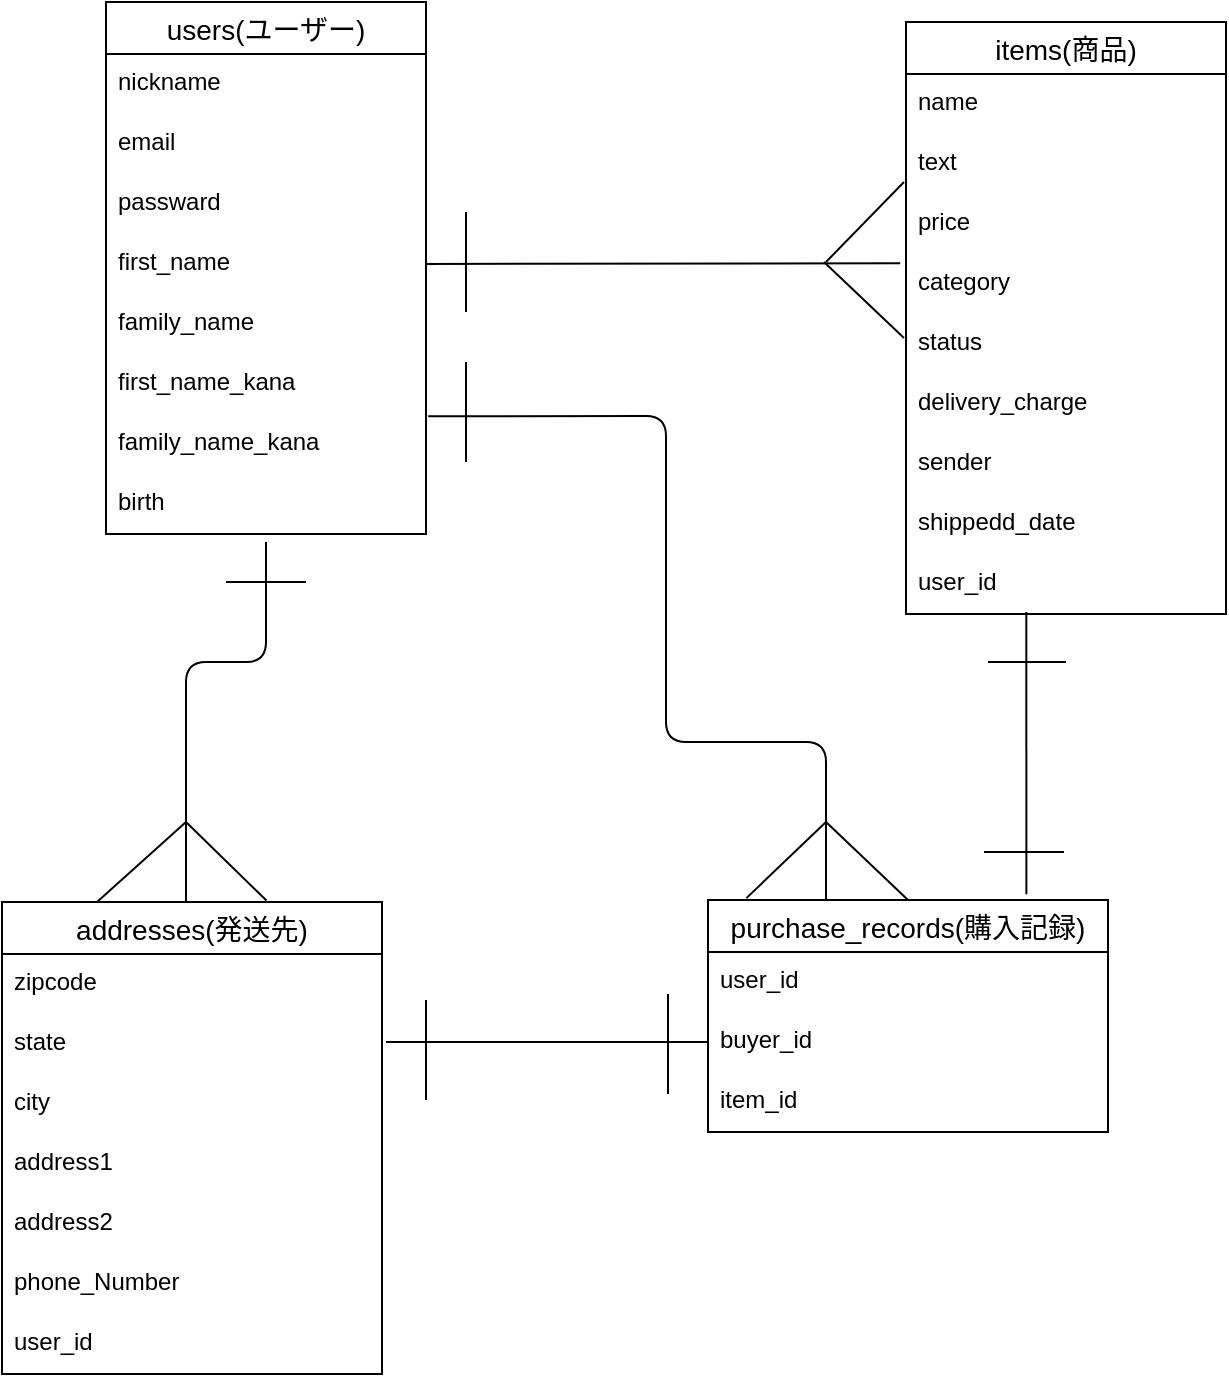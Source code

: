 <mxfile>
    <diagram id="jJw5eZOsFcQYnKg0Algt" name="ページ1">
        <mxGraphModel dx="1001" dy="743" grid="1" gridSize="10" guides="1" tooltips="1" connect="1" arrows="1" fold="1" page="1" pageScale="1" pageWidth="827" pageHeight="1169" math="0" shadow="0">
            <root>
                <mxCell id="0"/>
                <mxCell id="1" parent="0"/>
                <mxCell id="274" value="users(ユーザー)" style="swimlane;fontStyle=0;childLayout=stackLayout;horizontal=1;startSize=26;horizontalStack=0;resizeParent=1;resizeParentMax=0;resizeLast=0;collapsible=1;marginBottom=0;align=center;fontSize=14;strokeColor=default;html=0;" vertex="1" parent="1">
                    <mxGeometry x="160" y="230" width="160" height="266" as="geometry"/>
                </mxCell>
                <mxCell id="275" value="nickname" style="text;strokeColor=none;fillColor=none;spacingLeft=4;spacingRight=4;overflow=hidden;rotatable=0;points=[[0,0.5],[1,0.5]];portConstraint=eastwest;fontSize=12;html=0;" vertex="1" parent="274">
                    <mxGeometry y="26" width="160" height="30" as="geometry"/>
                </mxCell>
                <mxCell id="276" value="email" style="text;strokeColor=none;fillColor=none;spacingLeft=4;spacingRight=4;overflow=hidden;rotatable=0;points=[[0,0.5],[1,0.5]];portConstraint=eastwest;fontSize=12;html=0;" vertex="1" parent="274">
                    <mxGeometry y="56" width="160" height="30" as="geometry"/>
                </mxCell>
                <mxCell id="299" value="passward" style="text;strokeColor=none;fillColor=none;spacingLeft=4;spacingRight=4;overflow=hidden;rotatable=0;points=[[0,0.5],[1,0.5]];portConstraint=eastwest;fontSize=12;html=0;" vertex="1" parent="274">
                    <mxGeometry y="86" width="160" height="30" as="geometry"/>
                </mxCell>
                <mxCell id="297" value="first_name" style="text;strokeColor=none;fillColor=none;spacingLeft=4;spacingRight=4;overflow=hidden;rotatable=0;points=[[0,0.5],[1,0.5]];portConstraint=eastwest;fontSize=12;html=0;" vertex="1" parent="274">
                    <mxGeometry y="116" width="160" height="30" as="geometry"/>
                </mxCell>
                <mxCell id="296" value="family_name" style="text;strokeColor=none;fillColor=none;spacingLeft=4;spacingRight=4;overflow=hidden;rotatable=0;points=[[0,0.5],[1,0.5]];portConstraint=eastwest;fontSize=12;html=0;" vertex="1" parent="274">
                    <mxGeometry y="146" width="160" height="30" as="geometry"/>
                </mxCell>
                <mxCell id="295" value="first_name_kana" style="text;strokeColor=none;fillColor=none;spacingLeft=4;spacingRight=4;overflow=hidden;rotatable=0;points=[[0,0.5],[1,0.5]];portConstraint=eastwest;fontSize=12;html=0;" vertex="1" parent="274">
                    <mxGeometry y="176" width="160" height="30" as="geometry"/>
                </mxCell>
                <mxCell id="300" value="family_name_kana" style="text;strokeColor=none;fillColor=none;spacingLeft=4;spacingRight=4;overflow=hidden;rotatable=0;points=[[0,0.5],[1,0.5]];portConstraint=eastwest;fontSize=12;html=0;" vertex="1" parent="274">
                    <mxGeometry y="206" width="160" height="30" as="geometry"/>
                </mxCell>
                <mxCell id="301" value="birth" style="text;strokeColor=none;fillColor=none;spacingLeft=4;spacingRight=4;overflow=hidden;rotatable=0;points=[[0,0.5],[1,0.5]];portConstraint=eastwest;fontSize=12;html=0;" vertex="1" parent="274">
                    <mxGeometry y="236" width="160" height="30" as="geometry"/>
                </mxCell>
                <mxCell id="278" value="items(商品)" style="swimlane;fontStyle=0;childLayout=stackLayout;horizontal=1;startSize=26;horizontalStack=0;resizeParent=1;resizeParentMax=0;resizeLast=0;collapsible=1;marginBottom=0;align=center;fontSize=14;strokeColor=default;html=0;" vertex="1" parent="1">
                    <mxGeometry x="560" y="240" width="160" height="296" as="geometry"/>
                </mxCell>
                <mxCell id="279" value="name" style="text;strokeColor=none;fillColor=none;spacingLeft=4;spacingRight=4;overflow=hidden;rotatable=0;points=[[0,0.5],[1,0.5]];portConstraint=eastwest;fontSize=12;html=0;" vertex="1" parent="278">
                    <mxGeometry y="26" width="160" height="30" as="geometry"/>
                </mxCell>
                <mxCell id="280" value="text" style="text;strokeColor=none;fillColor=none;spacingLeft=4;spacingRight=4;overflow=hidden;rotatable=0;points=[[0,0.5],[1,0.5]];portConstraint=eastwest;fontSize=12;html=0;" vertex="1" parent="278">
                    <mxGeometry y="56" width="160" height="30" as="geometry"/>
                </mxCell>
                <mxCell id="346" value="price" style="text;strokeColor=none;fillColor=none;spacingLeft=4;spacingRight=4;overflow=hidden;rotatable=0;points=[[0,0.5],[1,0.5]];portConstraint=eastwest;fontSize=12;html=0;" vertex="1" parent="278">
                    <mxGeometry y="86" width="160" height="30" as="geometry"/>
                </mxCell>
                <mxCell id="306" value="category" style="text;strokeColor=none;fillColor=none;spacingLeft=4;spacingRight=4;overflow=hidden;rotatable=0;points=[[0,0.5],[1,0.5]];portConstraint=eastwest;fontSize=12;html=0;" vertex="1" parent="278">
                    <mxGeometry y="116" width="160" height="30" as="geometry"/>
                </mxCell>
                <mxCell id="305" value="status" style="text;strokeColor=none;fillColor=none;spacingLeft=4;spacingRight=4;overflow=hidden;rotatable=0;points=[[0,0.5],[1,0.5]];portConstraint=eastwest;fontSize=12;html=0;" vertex="1" parent="278">
                    <mxGeometry y="146" width="160" height="30" as="geometry"/>
                </mxCell>
                <mxCell id="304" value="delivery_charge" style="text;strokeColor=none;fillColor=none;spacingLeft=4;spacingRight=4;overflow=hidden;rotatable=0;points=[[0,0.5],[1,0.5]];portConstraint=eastwest;fontSize=12;html=0;" vertex="1" parent="278">
                    <mxGeometry y="176" width="160" height="30" as="geometry"/>
                </mxCell>
                <mxCell id="303" value="sender" style="text;strokeColor=none;fillColor=none;spacingLeft=4;spacingRight=4;overflow=hidden;rotatable=0;points=[[0,0.5],[1,0.5]];portConstraint=eastwest;fontSize=12;html=0;" vertex="1" parent="278">
                    <mxGeometry y="206" width="160" height="30" as="geometry"/>
                </mxCell>
                <mxCell id="302" value="shippedd_date" style="text;strokeColor=none;fillColor=none;spacingLeft=4;spacingRight=4;overflow=hidden;rotatable=0;points=[[0,0.5],[1,0.5]];portConstraint=eastwest;fontSize=12;html=0;" vertex="1" parent="278">
                    <mxGeometry y="236" width="160" height="30" as="geometry"/>
                </mxCell>
                <mxCell id="307" value="user_id" style="text;strokeColor=none;fillColor=none;spacingLeft=4;spacingRight=4;overflow=hidden;rotatable=0;points=[[0,0.5],[1,0.5]];portConstraint=eastwest;fontSize=12;html=0;" vertex="1" parent="278">
                    <mxGeometry y="266" width="160" height="30" as="geometry"/>
                </mxCell>
                <mxCell id="282" value="purchase_records(購入記録)" style="swimlane;fontStyle=0;childLayout=stackLayout;horizontal=1;startSize=26;horizontalStack=0;resizeParent=1;resizeParentMax=0;resizeLast=0;collapsible=1;marginBottom=0;align=center;fontSize=14;strokeColor=default;html=0;" vertex="1" parent="1">
                    <mxGeometry x="461" y="679" width="200" height="116" as="geometry"/>
                </mxCell>
                <mxCell id="283" value="user_id" style="text;strokeColor=none;fillColor=none;spacingLeft=4;spacingRight=4;overflow=hidden;rotatable=0;points=[[0,0.5],[1,0.5]];portConstraint=eastwest;fontSize=12;html=0;" vertex="1" parent="282">
                    <mxGeometry y="26" width="200" height="30" as="geometry"/>
                </mxCell>
                <mxCell id="284" value="buyer_id" style="text;strokeColor=none;fillColor=none;spacingLeft=4;spacingRight=4;overflow=hidden;rotatable=0;points=[[0,0.5],[1,0.5]];portConstraint=eastwest;fontSize=12;html=0;" vertex="1" parent="282">
                    <mxGeometry y="56" width="200" height="30" as="geometry"/>
                </mxCell>
                <mxCell id="311" value="item_id" style="text;strokeColor=none;fillColor=none;spacingLeft=4;spacingRight=4;overflow=hidden;rotatable=0;points=[[0,0.5],[1,0.5]];portConstraint=eastwest;fontSize=12;html=0;" vertex="1" parent="282">
                    <mxGeometry y="86" width="200" height="30" as="geometry"/>
                </mxCell>
                <mxCell id="290" value="addresses(発送先)" style="swimlane;fontStyle=0;childLayout=stackLayout;horizontal=1;startSize=26;horizontalStack=0;resizeParent=1;resizeParentMax=0;resizeLast=0;collapsible=1;marginBottom=0;align=center;fontSize=14;strokeColor=default;html=0;" vertex="1" parent="1">
                    <mxGeometry x="108" y="680" width="190" height="236" as="geometry"/>
                </mxCell>
                <mxCell id="291" value="zipcode" style="text;strokeColor=none;fillColor=none;spacingLeft=4;spacingRight=4;overflow=hidden;rotatable=0;points=[[0,0.5],[1,0.5]];portConstraint=eastwest;fontSize=12;html=0;" vertex="1" parent="290">
                    <mxGeometry y="26" width="190" height="30" as="geometry"/>
                </mxCell>
                <mxCell id="292" value="state" style="text;strokeColor=none;fillColor=none;spacingLeft=4;spacingRight=4;overflow=hidden;rotatable=0;points=[[0,0.5],[1,0.5]];portConstraint=eastwest;fontSize=12;html=0;" vertex="1" parent="290">
                    <mxGeometry y="56" width="190" height="30" as="geometry"/>
                </mxCell>
                <mxCell id="293" value="city" style="text;strokeColor=none;fillColor=none;spacingLeft=4;spacingRight=4;overflow=hidden;rotatable=0;points=[[0,0.5],[1,0.5]];portConstraint=eastwest;fontSize=12;html=0;" vertex="1" parent="290">
                    <mxGeometry y="86" width="190" height="30" as="geometry"/>
                </mxCell>
                <mxCell id="315" value="address1" style="text;strokeColor=none;fillColor=none;spacingLeft=4;spacingRight=4;overflow=hidden;rotatable=0;points=[[0,0.5],[1,0.5]];portConstraint=eastwest;fontSize=12;html=0;" vertex="1" parent="290">
                    <mxGeometry y="116" width="190" height="30" as="geometry"/>
                </mxCell>
                <mxCell id="312" value="address2" style="text;strokeColor=none;fillColor=none;spacingLeft=4;spacingRight=4;overflow=hidden;rotatable=0;points=[[0,0.5],[1,0.5]];portConstraint=eastwest;fontSize=12;html=0;" vertex="1" parent="290">
                    <mxGeometry y="146" width="190" height="30" as="geometry"/>
                </mxCell>
                <mxCell id="313" value="phone_Number" style="text;strokeColor=none;fillColor=none;spacingLeft=4;spacingRight=4;overflow=hidden;rotatable=0;points=[[0,0.5],[1,0.5]];portConstraint=eastwest;fontSize=12;html=0;" vertex="1" parent="290">
                    <mxGeometry y="176" width="190" height="30" as="geometry"/>
                </mxCell>
                <mxCell id="342" value="user_id" style="text;strokeColor=none;fillColor=none;spacingLeft=4;spacingRight=4;overflow=hidden;rotatable=0;points=[[0,0.5],[1,0.5]];portConstraint=eastwest;fontSize=12;html=0;" vertex="1" parent="290">
                    <mxGeometry y="206" width="190" height="30" as="geometry"/>
                </mxCell>
                <mxCell id="322" value="" style="endArrow=none;html=1;" edge="1" parent="1">
                    <mxGeometry width="50" height="50" relative="1" as="geometry">
                        <mxPoint x="340" y="385" as="sourcePoint"/>
                        <mxPoint x="340" y="335" as="targetPoint"/>
                        <Array as="points"/>
                    </mxGeometry>
                </mxCell>
                <mxCell id="324" value="" style="endArrow=none;html=1;" edge="1" parent="1">
                    <mxGeometry width="50" height="50" relative="1" as="geometry">
                        <mxPoint x="520" y="360" as="sourcePoint"/>
                        <mxPoint x="559" y="320" as="targetPoint"/>
                    </mxGeometry>
                </mxCell>
                <mxCell id="327" value="" style="endArrow=none;html=1;exitX=0;exitY=0.5;exitDx=0;exitDy=0;" edge="1" parent="1">
                    <mxGeometry width="50" height="50" relative="1" as="geometry">
                        <mxPoint x="559" y="398" as="sourcePoint"/>
                        <mxPoint x="519" y="360" as="targetPoint"/>
                    </mxGeometry>
                </mxCell>
                <mxCell id="328" value="" style="endArrow=none;html=1;exitX=1;exitY=0.5;exitDx=0;exitDy=0;entryX=-0.018;entryY=0.153;entryDx=0;entryDy=0;entryPerimeter=0;" edge="1" parent="1" source="297" target="306">
                    <mxGeometry width="50" height="50" relative="1" as="geometry">
                        <mxPoint x="410" y="510" as="sourcePoint"/>
                        <mxPoint x="460" y="460" as="targetPoint"/>
                    </mxGeometry>
                </mxCell>
                <mxCell id="329" value="" style="endArrow=none;html=1;" edge="1" parent="1">
                    <mxGeometry width="50" height="50" relative="1" as="geometry">
                        <mxPoint x="200" y="680" as="sourcePoint"/>
                        <mxPoint x="240" y="500" as="targetPoint"/>
                        <Array as="points">
                            <mxPoint x="200" y="560"/>
                            <mxPoint x="240" y="560"/>
                        </Array>
                    </mxGeometry>
                </mxCell>
                <mxCell id="330" value="" style="endArrow=none;html=1;" edge="1" parent="1">
                    <mxGeometry width="50" height="50" relative="1" as="geometry">
                        <mxPoint x="220" y="520" as="sourcePoint"/>
                        <mxPoint x="260" y="520" as="targetPoint"/>
                        <Array as="points"/>
                    </mxGeometry>
                </mxCell>
                <mxCell id="331" value="" style="endArrow=none;html=1;entryX=0.25;entryY=0;entryDx=0;entryDy=0;" edge="1" parent="1" target="290">
                    <mxGeometry width="50" height="50" relative="1" as="geometry">
                        <mxPoint x="200" y="640" as="sourcePoint"/>
                        <mxPoint x="170" y="670" as="targetPoint"/>
                        <Array as="points"/>
                    </mxGeometry>
                </mxCell>
                <mxCell id="332" value="" style="endArrow=none;html=1;entryX=0.696;entryY=-0.003;entryDx=0;entryDy=0;entryPerimeter=0;" edge="1" parent="1" target="290">
                    <mxGeometry width="50" height="50" relative="1" as="geometry">
                        <mxPoint x="200" y="640" as="sourcePoint"/>
                        <mxPoint x="170.18" y="690.236" as="targetPoint"/>
                        <Array as="points"/>
                    </mxGeometry>
                </mxCell>
                <mxCell id="333" value="" style="endArrow=none;html=1;exitX=1.007;exitY=0.039;exitDx=0;exitDy=0;exitPerimeter=0;entryX=0.295;entryY=0;entryDx=0;entryDy=0;entryPerimeter=0;" edge="1" parent="1" source="300" target="282">
                    <mxGeometry width="50" height="50" relative="1" as="geometry">
                        <mxPoint x="410" y="560" as="sourcePoint"/>
                        <mxPoint x="560" y="670" as="targetPoint"/>
                        <Array as="points">
                            <mxPoint x="440" y="437"/>
                            <mxPoint x="440" y="600"/>
                            <mxPoint x="520" y="600"/>
                        </Array>
                    </mxGeometry>
                </mxCell>
                <mxCell id="335" value="" style="endArrow=none;html=1;exitX=0.096;exitY=-0.008;exitDx=0;exitDy=0;exitPerimeter=0;" edge="1" parent="1" source="282">
                    <mxGeometry width="50" height="50" relative="1" as="geometry">
                        <mxPoint x="410" y="560" as="sourcePoint"/>
                        <mxPoint x="520" y="640" as="targetPoint"/>
                    </mxGeometry>
                </mxCell>
                <mxCell id="336" value="" style="endArrow=none;html=1;entryX=0.5;entryY=0;entryDx=0;entryDy=0;" edge="1" parent="1" target="282">
                    <mxGeometry width="50" height="50" relative="1" as="geometry">
                        <mxPoint x="520" y="640" as="sourcePoint"/>
                        <mxPoint x="570" y="590" as="targetPoint"/>
                    </mxGeometry>
                </mxCell>
                <mxCell id="337" value="" style="endArrow=none;html=1;" edge="1" parent="1">
                    <mxGeometry width="50" height="50" relative="1" as="geometry">
                        <mxPoint x="340" y="460" as="sourcePoint"/>
                        <mxPoint x="340" y="410" as="targetPoint"/>
                    </mxGeometry>
                </mxCell>
                <mxCell id="338" value="" style="endArrow=none;html=1;exitX=0.796;exitY=-0.016;exitDx=0;exitDy=0;exitPerimeter=0;entryX=0.376;entryY=0.967;entryDx=0;entryDy=0;entryPerimeter=0;" edge="1" parent="1" target="307">
                    <mxGeometry width="50" height="50" relative="1" as="geometry">
                        <mxPoint x="620.2" y="676.144" as="sourcePoint"/>
                        <mxPoint x="620" y="510" as="targetPoint"/>
                    </mxGeometry>
                </mxCell>
                <mxCell id="340" value="" style="endArrow=none;html=1;" edge="1" parent="1">
                    <mxGeometry width="50" height="50" relative="1" as="geometry">
                        <mxPoint x="601" y="560" as="sourcePoint"/>
                        <mxPoint x="640" y="560" as="targetPoint"/>
                        <Array as="points"/>
                    </mxGeometry>
                </mxCell>
                <mxCell id="341" value="" style="endArrow=none;html=1;" edge="1" parent="1">
                    <mxGeometry width="50" height="50" relative="1" as="geometry">
                        <mxPoint x="599" y="655" as="sourcePoint"/>
                        <mxPoint x="639" y="655" as="targetPoint"/>
                        <Array as="points"/>
                    </mxGeometry>
                </mxCell>
                <mxCell id="343" value="" style="endArrow=none;html=1;entryX=0;entryY=0.5;entryDx=0;entryDy=0;" edge="1" parent="1" target="284">
                    <mxGeometry width="50" height="50" relative="1" as="geometry">
                        <mxPoint x="300" y="750" as="sourcePoint"/>
                        <mxPoint x="460" y="680" as="targetPoint"/>
                    </mxGeometry>
                </mxCell>
                <mxCell id="344" value="" style="endArrow=none;html=1;" edge="1" parent="1">
                    <mxGeometry width="50" height="50" relative="1" as="geometry">
                        <mxPoint x="320" y="779" as="sourcePoint"/>
                        <mxPoint x="320" y="729.0" as="targetPoint"/>
                    </mxGeometry>
                </mxCell>
                <mxCell id="345" value="" style="endArrow=none;html=1;" edge="1" parent="1">
                    <mxGeometry width="50" height="50" relative="1" as="geometry">
                        <mxPoint x="441" y="776" as="sourcePoint"/>
                        <mxPoint x="441" y="726" as="targetPoint"/>
                    </mxGeometry>
                </mxCell>
            </root>
        </mxGraphModel>
    </diagram>
</mxfile>